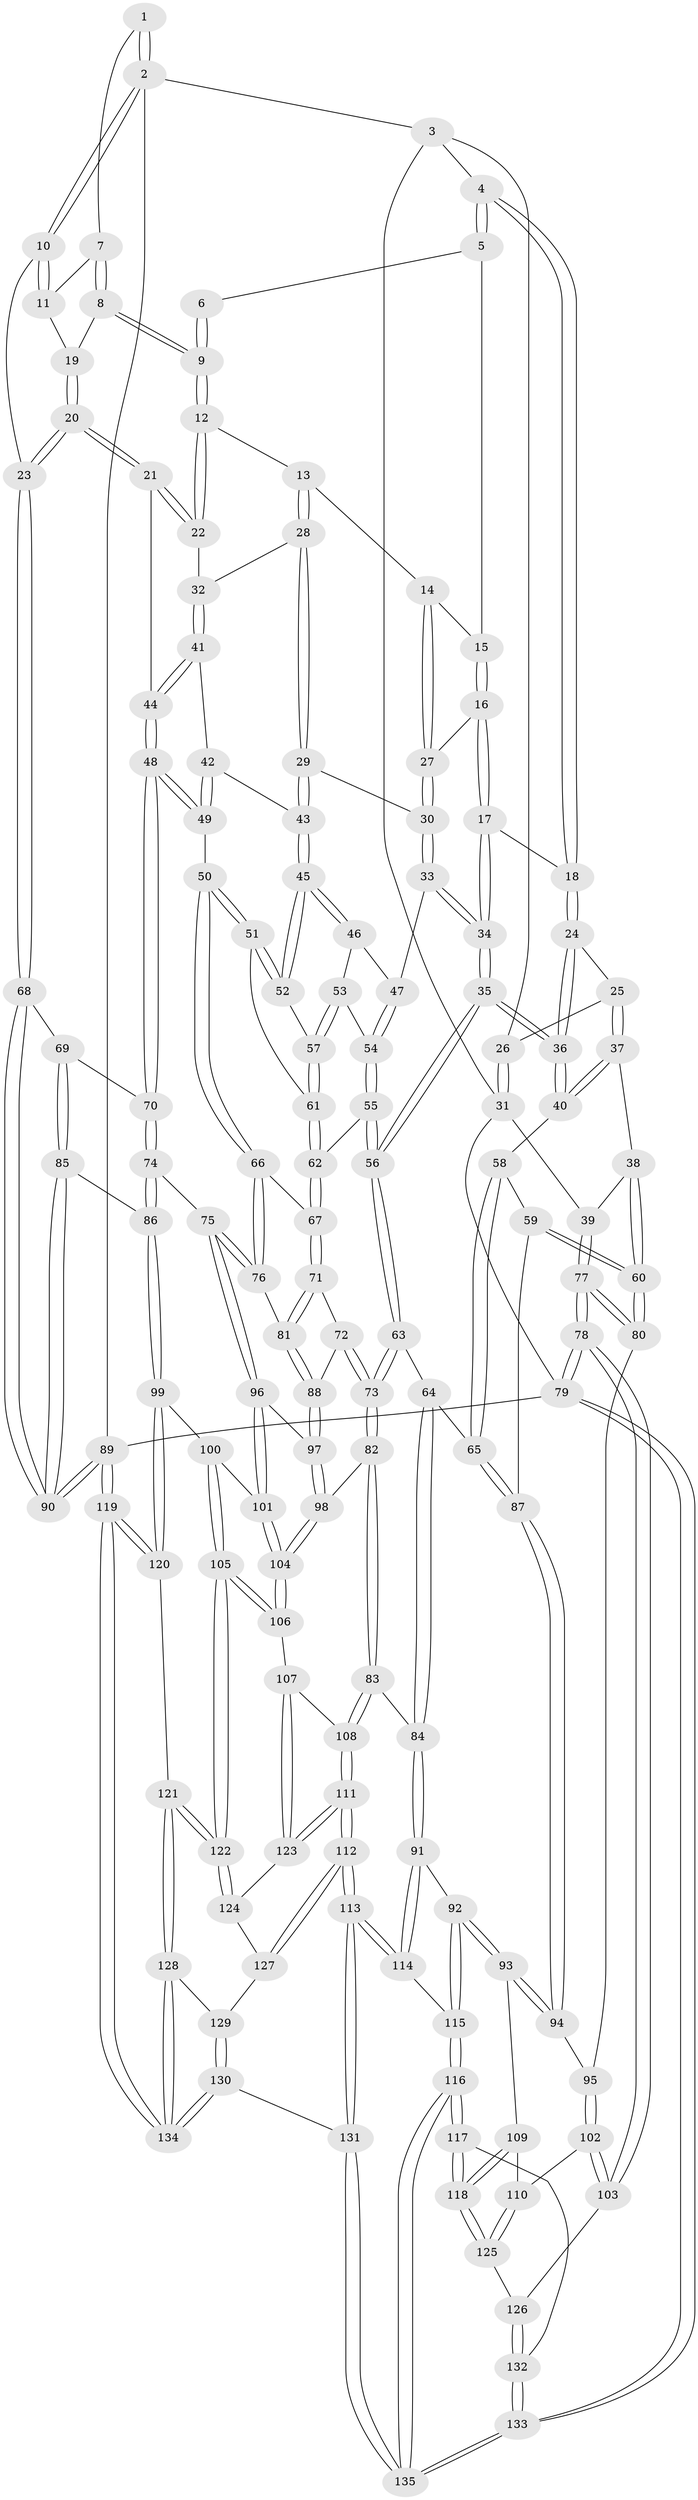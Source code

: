 // coarse degree distribution, {3: 0.04878048780487805, 8: 0.012195121951219513, 5: 0.4024390243902439, 4: 0.4634146341463415, 6: 0.06097560975609756, 7: 0.012195121951219513}
// Generated by graph-tools (version 1.1) at 2025/42/03/06/25 10:42:32]
// undirected, 135 vertices, 334 edges
graph export_dot {
graph [start="1"]
  node [color=gray90,style=filled];
  1 [pos="+1+0"];
  2 [pos="+1+0"];
  3 [pos="+0.02402493142417437+0"];
  4 [pos="+0.3717615641655704+0"];
  5 [pos="+0.5683706002840082+0"];
  6 [pos="+0.8324662108466032+0"];
  7 [pos="+0.9537216558867235+0.041324705076978205"];
  8 [pos="+0.9156739379518386+0.0769231690139618"];
  9 [pos="+0.8432980546914062+0.07937629599378394"];
  10 [pos="+1+0"];
  11 [pos="+1+0.06090144649929371"];
  12 [pos="+0.8298705837421849+0.09972206540121227"];
  13 [pos="+0.7630913258642903+0.10983954943036463"];
  14 [pos="+0.7345197245539118+0.09366492638820305"];
  15 [pos="+0.6360464388878587+0"];
  16 [pos="+0.5988896088822158+0.15140089210373142"];
  17 [pos="+0.41018719591779146+0.12360882952566464"];
  18 [pos="+0.3322955277825527+0.04614385918008056"];
  19 [pos="+0.9571335294247533+0.10348544564859201"];
  20 [pos="+1+0.30054587169218416"];
  21 [pos="+1+0.30261381634355083"];
  22 [pos="+0.8584487277250882+0.17138967887847353"];
  23 [pos="+1+0.32760805354941375"];
  24 [pos="+0.29041782466854144+0.0894401108902505"];
  25 [pos="+0.20369136041442837+0.1403525868255042"];
  26 [pos="+0.058784687707857664+0.1002285486158049"];
  27 [pos="+0.6105834669791359+0.16764663248468756"];
  28 [pos="+0.7359220083813672+0.1638824634129257"];
  29 [pos="+0.6351286227449118+0.23242039104537057"];
  30 [pos="+0.6341447100581996+0.23178517637280732"];
  31 [pos="+0+0.1903484361671042"];
  32 [pos="+0.7753365622803696+0.2557532280804338"];
  33 [pos="+0.5004955923699559+0.2717768850611506"];
  34 [pos="+0.4740284433928136+0.2645722105095367"];
  35 [pos="+0.37064299286782254+0.417942831519374"];
  36 [pos="+0.34265274970717596+0.39082172311187763"];
  37 [pos="+0.15379750778888177+0.2617796236709958"];
  38 [pos="+0.13178078276630706+0.27470404810292165"];
  39 [pos="+0+0.20236201711134935"];
  40 [pos="+0.2254867591122929+0.35398767631811984"];
  41 [pos="+0.7717247278418636+0.2686987096829553"];
  42 [pos="+0.7125883312091295+0.28593190695215287"];
  43 [pos="+0.6551538775860174+0.267100935666837"];
  44 [pos="+0.884319372503354+0.36404974580587085"];
  45 [pos="+0.6425003443617601+0.3019711266459469"];
  46 [pos="+0.5750373350199993+0.320661087283953"];
  47 [pos="+0.5008239523168808+0.2722934485539637"];
  48 [pos="+0.8234742277937069+0.4442376720524291"];
  49 [pos="+0.7481509994109449+0.438809287531597"];
  50 [pos="+0.7273188870185113+0.4449995351701079"];
  51 [pos="+0.6808116148169399+0.40422810162157236"];
  52 [pos="+0.6414530357242086+0.3076596117120484"];
  53 [pos="+0.5722901774719361+0.3466073784702226"];
  54 [pos="+0.5381459244525243+0.353059612193609"];
  55 [pos="+0.5255663172059718+0.4458493493681149"];
  56 [pos="+0.37825784766803633+0.44671291907826677"];
  57 [pos="+0.6052985815803319+0.35609223690183517"];
  58 [pos="+0.20504327621740034+0.38483726765456255"];
  59 [pos="+0.08302906463917367+0.5010228988544234"];
  60 [pos="+0.013876343975281546+0.5008168088934885"];
  61 [pos="+0.6038561780494104+0.38839157915800165"];
  62 [pos="+0.5424015477435352+0.4528829856467006"];
  63 [pos="+0.3665330043510803+0.4774551462011705"];
  64 [pos="+0.34587878217688495+0.4994595442183325"];
  65 [pos="+0.24212697711456574+0.5432118072720231"];
  66 [pos="+0.7261392651621738+0.44610248195919966"];
  67 [pos="+0.5790571933664926+0.49217793686404704"];
  68 [pos="+1+0.47190947778947345"];
  69 [pos="+0.8965486487725521+0.5483353022860603"];
  70 [pos="+0.839425304281627+0.48753180129725476"];
  71 [pos="+0.5810839032880704+0.5258175341054478"];
  72 [pos="+0.532493134394641+0.5904761938999653"];
  73 [pos="+0.5030631181186991+0.6149360355596778"];
  74 [pos="+0.7460728396465229+0.6243661110556283"];
  75 [pos="+0.7332080327176552+0.6231323007951383"];
  76 [pos="+0.6881754686762489+0.5977294656198722"];
  77 [pos="+0+0.5326476212586094"];
  78 [pos="+0+0.8164342408324662"];
  79 [pos="+0+1"];
  80 [pos="+0+0.5302683690924344"];
  81 [pos="+0.6690842003442175+0.5996240713312407"];
  82 [pos="+0.49524576750219657+0.6897321929260852"];
  83 [pos="+0.4340452611681469+0.7247122552968934"];
  84 [pos="+0.3853436491010454+0.7220038259250279"];
  85 [pos="+0.8977046545811265+0.7037557559198779"];
  86 [pos="+0.86067059273966+0.7177517659630718"];
  87 [pos="+0.2402942661555048+0.5442049507665445"];
  88 [pos="+0.6344761842082255+0.6393658122700646"];
  89 [pos="+1+1"];
  90 [pos="+1+0.8086106821714363"];
  91 [pos="+0.3807646826516118+0.7242382267457819"];
  92 [pos="+0.3094873878091196+0.7471101512470002"];
  93 [pos="+0.25451802846449273+0.7296427581916675"];
  94 [pos="+0.22783680705596634+0.6976412840862124"];
  95 [pos="+0.1105977743456336+0.6935564304433958"];
  96 [pos="+0.6852232332290186+0.7273497236608283"];
  97 [pos="+0.6268970280063145+0.655464335762192"];
  98 [pos="+0.5501378548304976+0.7094651000418585"];
  99 [pos="+0.8352040480448257+0.7506301694330807"];
  100 [pos="+0.6858182851215558+0.7299267119564781"];
  101 [pos="+0.6853125108786879+0.728795439807224"];
  102 [pos="+0.08733933025834012+0.7793305492667678"];
  103 [pos="+0+0.8474267868315757"];
  104 [pos="+0.558919901883977+0.7210780962911897"];
  105 [pos="+0.6555273075027567+0.834174971548295"];
  106 [pos="+0.5894956298119709+0.7938185683005702"];
  107 [pos="+0.5267094085864822+0.8345668250767461"];
  108 [pos="+0.45029943681568246+0.7673832447751578"];
  109 [pos="+0.2500927251402294+0.7355882977394423"];
  110 [pos="+0.14794133381906574+0.8326920565322793"];
  111 [pos="+0.4449814286052441+0.869641371074993"];
  112 [pos="+0.41443511588336546+0.919825154185941"];
  113 [pos="+0.40833102565984447+0.9246715796964645"];
  114 [pos="+0.4052716736422557+0.9222909036552054"];
  115 [pos="+0.3135647919169096+0.8748981798857896"];
  116 [pos="+0.21866810672331305+0.9407299932730465"];
  117 [pos="+0.21758293713279342+0.9398182728060077"];
  118 [pos="+0.20983250086569227+0.9290906799582528"];
  119 [pos="+1+1"];
  120 [pos="+0.7964876659133082+0.8586769709040265"];
  121 [pos="+0.6861340766135623+0.8873215148985527"];
  122 [pos="+0.6798817240494881+0.8795783029078921"];
  123 [pos="+0.5228306060649222+0.8531769208738252"];
  124 [pos="+0.5316763083558926+0.8756763438694182"];
  125 [pos="+0.15029385986837684+0.8733789757886214"];
  126 [pos="+0.04310352265063934+0.9075182082034303"];
  127 [pos="+0.5245366342582001+0.9109141141063982"];
  128 [pos="+0.6577980520141409+0.9685610379354849"];
  129 [pos="+0.5269042261120099+0.9144757889559656"];
  130 [pos="+0.4612929239392099+1"];
  131 [pos="+0.4189594402906263+1"];
  132 [pos="+0.06766725491916607+0.9723814256254959"];
  133 [pos="+0.035324746663784413+1"];
  134 [pos="+0.6367926254064121+1"];
  135 [pos="+0.2798338284369192+1"];
  1 -- 2;
  1 -- 2;
  1 -- 7;
  2 -- 3;
  2 -- 10;
  2 -- 10;
  2 -- 89;
  3 -- 4;
  3 -- 26;
  3 -- 31;
  4 -- 5;
  4 -- 5;
  4 -- 18;
  4 -- 18;
  5 -- 6;
  5 -- 15;
  6 -- 9;
  6 -- 9;
  7 -- 8;
  7 -- 8;
  7 -- 11;
  8 -- 9;
  8 -- 9;
  8 -- 19;
  9 -- 12;
  9 -- 12;
  10 -- 11;
  10 -- 11;
  10 -- 23;
  11 -- 19;
  12 -- 13;
  12 -- 22;
  12 -- 22;
  13 -- 14;
  13 -- 28;
  13 -- 28;
  14 -- 15;
  14 -- 27;
  14 -- 27;
  15 -- 16;
  15 -- 16;
  16 -- 17;
  16 -- 17;
  16 -- 27;
  17 -- 18;
  17 -- 34;
  17 -- 34;
  18 -- 24;
  18 -- 24;
  19 -- 20;
  19 -- 20;
  20 -- 21;
  20 -- 21;
  20 -- 23;
  20 -- 23;
  21 -- 22;
  21 -- 22;
  21 -- 44;
  22 -- 32;
  23 -- 68;
  23 -- 68;
  24 -- 25;
  24 -- 36;
  24 -- 36;
  25 -- 26;
  25 -- 37;
  25 -- 37;
  26 -- 31;
  26 -- 31;
  27 -- 30;
  27 -- 30;
  28 -- 29;
  28 -- 29;
  28 -- 32;
  29 -- 30;
  29 -- 43;
  29 -- 43;
  30 -- 33;
  30 -- 33;
  31 -- 39;
  31 -- 79;
  32 -- 41;
  32 -- 41;
  33 -- 34;
  33 -- 34;
  33 -- 47;
  34 -- 35;
  34 -- 35;
  35 -- 36;
  35 -- 36;
  35 -- 56;
  35 -- 56;
  36 -- 40;
  36 -- 40;
  37 -- 38;
  37 -- 40;
  37 -- 40;
  38 -- 39;
  38 -- 60;
  38 -- 60;
  39 -- 77;
  39 -- 77;
  40 -- 58;
  41 -- 42;
  41 -- 44;
  41 -- 44;
  42 -- 43;
  42 -- 49;
  42 -- 49;
  43 -- 45;
  43 -- 45;
  44 -- 48;
  44 -- 48;
  45 -- 46;
  45 -- 46;
  45 -- 52;
  45 -- 52;
  46 -- 47;
  46 -- 53;
  47 -- 54;
  47 -- 54;
  48 -- 49;
  48 -- 49;
  48 -- 70;
  48 -- 70;
  49 -- 50;
  50 -- 51;
  50 -- 51;
  50 -- 66;
  50 -- 66;
  51 -- 52;
  51 -- 52;
  51 -- 61;
  52 -- 57;
  53 -- 54;
  53 -- 57;
  53 -- 57;
  54 -- 55;
  54 -- 55;
  55 -- 56;
  55 -- 56;
  55 -- 62;
  56 -- 63;
  56 -- 63;
  57 -- 61;
  57 -- 61;
  58 -- 59;
  58 -- 65;
  58 -- 65;
  59 -- 60;
  59 -- 60;
  59 -- 87;
  60 -- 80;
  60 -- 80;
  61 -- 62;
  61 -- 62;
  62 -- 67;
  62 -- 67;
  63 -- 64;
  63 -- 73;
  63 -- 73;
  64 -- 65;
  64 -- 84;
  64 -- 84;
  65 -- 87;
  65 -- 87;
  66 -- 67;
  66 -- 76;
  66 -- 76;
  67 -- 71;
  67 -- 71;
  68 -- 69;
  68 -- 90;
  68 -- 90;
  69 -- 70;
  69 -- 85;
  69 -- 85;
  70 -- 74;
  70 -- 74;
  71 -- 72;
  71 -- 81;
  71 -- 81;
  72 -- 73;
  72 -- 73;
  72 -- 88;
  73 -- 82;
  73 -- 82;
  74 -- 75;
  74 -- 86;
  74 -- 86;
  75 -- 76;
  75 -- 76;
  75 -- 96;
  75 -- 96;
  76 -- 81;
  77 -- 78;
  77 -- 78;
  77 -- 80;
  77 -- 80;
  78 -- 79;
  78 -- 79;
  78 -- 103;
  78 -- 103;
  79 -- 133;
  79 -- 133;
  79 -- 89;
  80 -- 95;
  81 -- 88;
  81 -- 88;
  82 -- 83;
  82 -- 83;
  82 -- 98;
  83 -- 84;
  83 -- 108;
  83 -- 108;
  84 -- 91;
  84 -- 91;
  85 -- 86;
  85 -- 90;
  85 -- 90;
  86 -- 99;
  86 -- 99;
  87 -- 94;
  87 -- 94;
  88 -- 97;
  88 -- 97;
  89 -- 90;
  89 -- 90;
  89 -- 119;
  89 -- 119;
  91 -- 92;
  91 -- 114;
  91 -- 114;
  92 -- 93;
  92 -- 93;
  92 -- 115;
  92 -- 115;
  93 -- 94;
  93 -- 94;
  93 -- 109;
  94 -- 95;
  95 -- 102;
  95 -- 102;
  96 -- 97;
  96 -- 101;
  96 -- 101;
  97 -- 98;
  97 -- 98;
  98 -- 104;
  98 -- 104;
  99 -- 100;
  99 -- 120;
  99 -- 120;
  100 -- 101;
  100 -- 105;
  100 -- 105;
  101 -- 104;
  101 -- 104;
  102 -- 103;
  102 -- 103;
  102 -- 110;
  103 -- 126;
  104 -- 106;
  104 -- 106;
  105 -- 106;
  105 -- 106;
  105 -- 122;
  105 -- 122;
  106 -- 107;
  107 -- 108;
  107 -- 123;
  107 -- 123;
  108 -- 111;
  108 -- 111;
  109 -- 110;
  109 -- 118;
  109 -- 118;
  110 -- 125;
  110 -- 125;
  111 -- 112;
  111 -- 112;
  111 -- 123;
  111 -- 123;
  112 -- 113;
  112 -- 113;
  112 -- 127;
  112 -- 127;
  113 -- 114;
  113 -- 114;
  113 -- 131;
  113 -- 131;
  114 -- 115;
  115 -- 116;
  115 -- 116;
  116 -- 117;
  116 -- 117;
  116 -- 135;
  116 -- 135;
  117 -- 118;
  117 -- 118;
  117 -- 132;
  118 -- 125;
  118 -- 125;
  119 -- 120;
  119 -- 120;
  119 -- 134;
  119 -- 134;
  120 -- 121;
  121 -- 122;
  121 -- 122;
  121 -- 128;
  121 -- 128;
  122 -- 124;
  122 -- 124;
  123 -- 124;
  124 -- 127;
  125 -- 126;
  126 -- 132;
  126 -- 132;
  127 -- 129;
  128 -- 129;
  128 -- 134;
  128 -- 134;
  129 -- 130;
  129 -- 130;
  130 -- 131;
  130 -- 134;
  130 -- 134;
  131 -- 135;
  131 -- 135;
  132 -- 133;
  132 -- 133;
  133 -- 135;
  133 -- 135;
}
